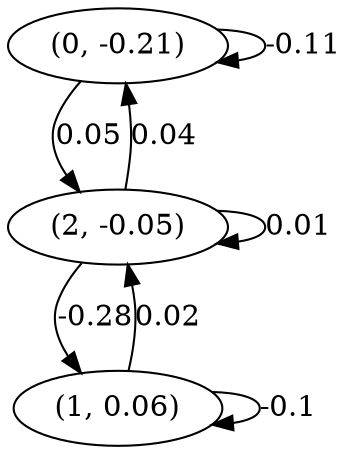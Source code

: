 digraph {
    0 [ label = "(0, -0.21)" ]
    1 [ label = "(1, 0.06)" ]
    2 [ label = "(2, -0.05)" ]
    0 -> 0 [ label = "-0.11" ]
    1 -> 1 [ label = "-0.1" ]
    2 -> 2 [ label = "0.01" ]
    2 -> 0 [ label = "0.04" ]
    2 -> 1 [ label = "-0.28" ]
    0 -> 2 [ label = "0.05" ]
    1 -> 2 [ label = "0.02" ]
}


